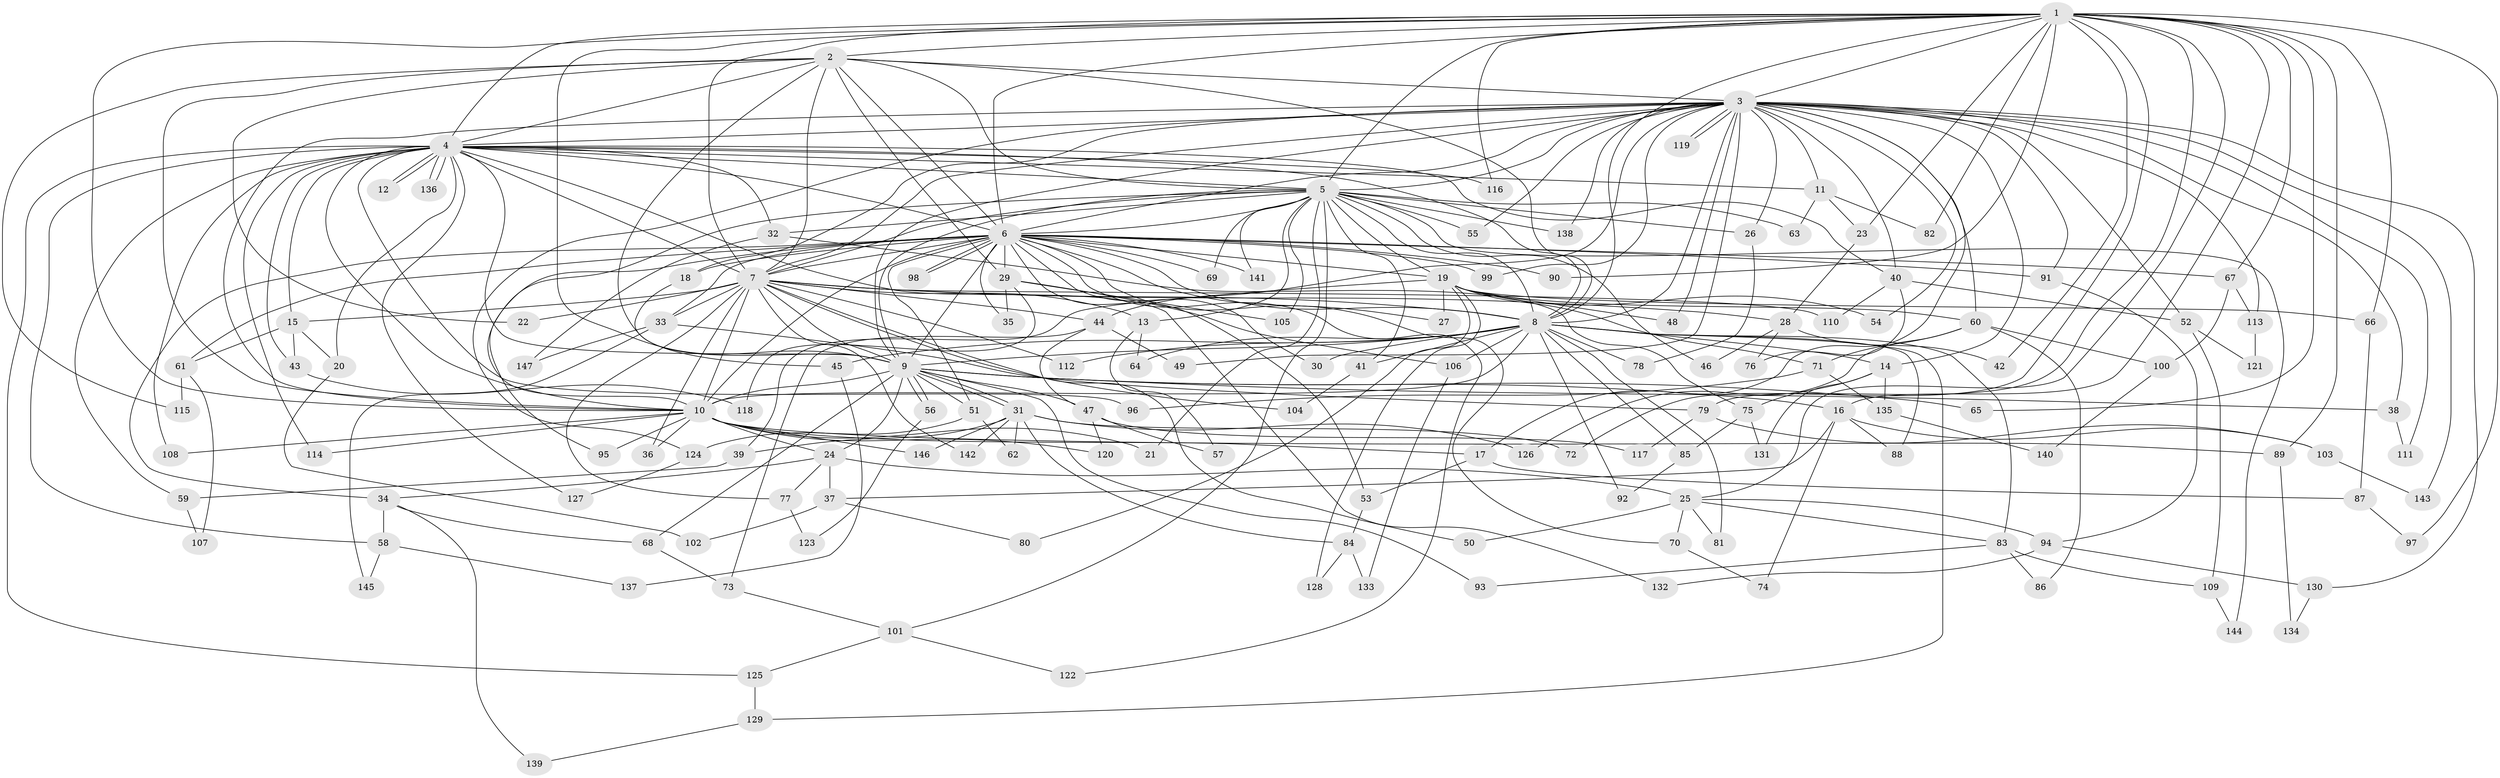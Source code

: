 // coarse degree distribution, {21: 0.013513513513513514, 3: 0.14864864864864866, 2: 0.3783783783783784, 4: 0.06756756756756757, 5: 0.0945945945945946, 10: 0.013513513513513514, 7: 0.04054054054054054, 23: 0.02702702702702703, 8: 0.05405405405405406, 22: 0.013513513513513514, 1: 0.04054054054054054, 16: 0.02702702702702703, 6: 0.04054054054054054, 20: 0.013513513513513514, 25: 0.013513513513513514, 26: 0.013513513513513514}
// Generated by graph-tools (version 1.1) at 2025/46/03/06/25 01:46:56]
// undirected, 147 vertices, 319 edges
graph export_dot {
graph [start="1"]
  node [color=gray90,style=filled];
  1;
  2;
  3;
  4;
  5;
  6;
  7;
  8;
  9;
  10;
  11;
  12;
  13;
  14;
  15;
  16;
  17;
  18;
  19;
  20;
  21;
  22;
  23;
  24;
  25;
  26;
  27;
  28;
  29;
  30;
  31;
  32;
  33;
  34;
  35;
  36;
  37;
  38;
  39;
  40;
  41;
  42;
  43;
  44;
  45;
  46;
  47;
  48;
  49;
  50;
  51;
  52;
  53;
  54;
  55;
  56;
  57;
  58;
  59;
  60;
  61;
  62;
  63;
  64;
  65;
  66;
  67;
  68;
  69;
  70;
  71;
  72;
  73;
  74;
  75;
  76;
  77;
  78;
  79;
  80;
  81;
  82;
  83;
  84;
  85;
  86;
  87;
  88;
  89;
  90;
  91;
  92;
  93;
  94;
  95;
  96;
  97;
  98;
  99;
  100;
  101;
  102;
  103;
  104;
  105;
  106;
  107;
  108;
  109;
  110;
  111;
  112;
  113;
  114;
  115;
  116;
  117;
  118;
  119;
  120;
  121;
  122;
  123;
  124;
  125;
  126;
  127;
  128;
  129;
  130;
  131;
  132;
  133;
  134;
  135;
  136;
  137;
  138;
  139;
  140;
  141;
  142;
  143;
  144;
  145;
  146;
  147;
  1 -- 2;
  1 -- 3;
  1 -- 4;
  1 -- 5;
  1 -- 6;
  1 -- 7;
  1 -- 8;
  1 -- 9;
  1 -- 10;
  1 -- 16;
  1 -- 23;
  1 -- 25;
  1 -- 42;
  1 -- 65;
  1 -- 66;
  1 -- 67;
  1 -- 72;
  1 -- 79;
  1 -- 82;
  1 -- 89;
  1 -- 90;
  1 -- 97;
  1 -- 116;
  2 -- 3;
  2 -- 4;
  2 -- 5;
  2 -- 6;
  2 -- 7;
  2 -- 8;
  2 -- 9;
  2 -- 10;
  2 -- 22;
  2 -- 29;
  2 -- 115;
  3 -- 4;
  3 -- 5;
  3 -- 6;
  3 -- 7;
  3 -- 8;
  3 -- 9;
  3 -- 10;
  3 -- 11;
  3 -- 14;
  3 -- 17;
  3 -- 18;
  3 -- 26;
  3 -- 38;
  3 -- 40;
  3 -- 44;
  3 -- 48;
  3 -- 49;
  3 -- 52;
  3 -- 54;
  3 -- 55;
  3 -- 60;
  3 -- 91;
  3 -- 99;
  3 -- 111;
  3 -- 113;
  3 -- 119;
  3 -- 119;
  3 -- 124;
  3 -- 130;
  3 -- 138;
  3 -- 143;
  4 -- 5;
  4 -- 6;
  4 -- 7;
  4 -- 8;
  4 -- 9;
  4 -- 10;
  4 -- 11;
  4 -- 12;
  4 -- 12;
  4 -- 15;
  4 -- 20;
  4 -- 32;
  4 -- 40;
  4 -- 43;
  4 -- 58;
  4 -- 59;
  4 -- 96;
  4 -- 108;
  4 -- 114;
  4 -- 116;
  4 -- 125;
  4 -- 127;
  4 -- 132;
  4 -- 136;
  4 -- 136;
  5 -- 6;
  5 -- 7;
  5 -- 8;
  5 -- 9;
  5 -- 10;
  5 -- 13;
  5 -- 19;
  5 -- 21;
  5 -- 26;
  5 -- 32;
  5 -- 41;
  5 -- 46;
  5 -- 55;
  5 -- 63;
  5 -- 69;
  5 -- 101;
  5 -- 105;
  5 -- 138;
  5 -- 141;
  5 -- 144;
  6 -- 7;
  6 -- 8;
  6 -- 9;
  6 -- 10;
  6 -- 18;
  6 -- 19;
  6 -- 27;
  6 -- 29;
  6 -- 30;
  6 -- 33;
  6 -- 34;
  6 -- 35;
  6 -- 51;
  6 -- 53;
  6 -- 61;
  6 -- 67;
  6 -- 69;
  6 -- 70;
  6 -- 90;
  6 -- 91;
  6 -- 95;
  6 -- 98;
  6 -- 98;
  6 -- 99;
  6 -- 122;
  6 -- 141;
  7 -- 8;
  7 -- 9;
  7 -- 10;
  7 -- 13;
  7 -- 15;
  7 -- 22;
  7 -- 28;
  7 -- 33;
  7 -- 36;
  7 -- 44;
  7 -- 50;
  7 -- 77;
  7 -- 104;
  7 -- 110;
  7 -- 112;
  7 -- 142;
  8 -- 9;
  8 -- 10;
  8 -- 14;
  8 -- 30;
  8 -- 41;
  8 -- 45;
  8 -- 64;
  8 -- 78;
  8 -- 81;
  8 -- 83;
  8 -- 85;
  8 -- 88;
  8 -- 92;
  8 -- 106;
  8 -- 112;
  8 -- 129;
  9 -- 10;
  9 -- 16;
  9 -- 24;
  9 -- 31;
  9 -- 31;
  9 -- 38;
  9 -- 47;
  9 -- 51;
  9 -- 56;
  9 -- 56;
  9 -- 65;
  9 -- 68;
  9 -- 93;
  10 -- 17;
  10 -- 21;
  10 -- 24;
  10 -- 36;
  10 -- 89;
  10 -- 95;
  10 -- 108;
  10 -- 114;
  10 -- 120;
  10 -- 146;
  11 -- 23;
  11 -- 63;
  11 -- 82;
  13 -- 57;
  13 -- 64;
  14 -- 75;
  14 -- 131;
  14 -- 135;
  15 -- 20;
  15 -- 43;
  15 -- 61;
  16 -- 37;
  16 -- 74;
  16 -- 88;
  16 -- 103;
  17 -- 53;
  17 -- 87;
  18 -- 45;
  19 -- 27;
  19 -- 39;
  19 -- 48;
  19 -- 54;
  19 -- 60;
  19 -- 66;
  19 -- 71;
  19 -- 80;
  19 -- 128;
  20 -- 102;
  23 -- 28;
  24 -- 25;
  24 -- 34;
  24 -- 37;
  24 -- 77;
  25 -- 50;
  25 -- 70;
  25 -- 81;
  25 -- 83;
  25 -- 94;
  26 -- 78;
  28 -- 42;
  28 -- 46;
  28 -- 76;
  29 -- 35;
  29 -- 105;
  29 -- 106;
  29 -- 118;
  31 -- 39;
  31 -- 62;
  31 -- 72;
  31 -- 84;
  31 -- 126;
  31 -- 142;
  31 -- 146;
  32 -- 75;
  32 -- 147;
  33 -- 79;
  33 -- 145;
  33 -- 147;
  34 -- 58;
  34 -- 68;
  34 -- 139;
  37 -- 80;
  37 -- 102;
  38 -- 111;
  39 -- 59;
  40 -- 52;
  40 -- 76;
  40 -- 110;
  41 -- 104;
  43 -- 118;
  44 -- 47;
  44 -- 49;
  44 -- 73;
  45 -- 137;
  47 -- 57;
  47 -- 117;
  47 -- 120;
  51 -- 62;
  51 -- 124;
  52 -- 109;
  52 -- 121;
  53 -- 84;
  56 -- 123;
  58 -- 137;
  58 -- 145;
  59 -- 107;
  60 -- 71;
  60 -- 86;
  60 -- 100;
  60 -- 126;
  61 -- 107;
  61 -- 115;
  66 -- 87;
  67 -- 100;
  67 -- 113;
  68 -- 73;
  70 -- 74;
  71 -- 96;
  71 -- 135;
  73 -- 101;
  75 -- 85;
  75 -- 131;
  77 -- 123;
  79 -- 103;
  79 -- 117;
  83 -- 86;
  83 -- 93;
  83 -- 109;
  84 -- 128;
  84 -- 133;
  85 -- 92;
  87 -- 97;
  89 -- 134;
  91 -- 94;
  94 -- 130;
  94 -- 132;
  100 -- 140;
  101 -- 122;
  101 -- 125;
  103 -- 143;
  106 -- 133;
  109 -- 144;
  113 -- 121;
  124 -- 127;
  125 -- 129;
  129 -- 139;
  130 -- 134;
  135 -- 140;
}
